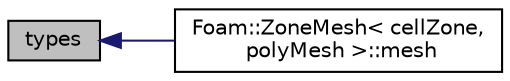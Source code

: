 digraph "types"
{
  bgcolor="transparent";
  edge [fontname="Helvetica",fontsize="10",labelfontname="Helvetica",labelfontsize="10"];
  node [fontname="Helvetica",fontsize="10",shape=record];
  rankdir="LR";
  Node1 [label="types",height=0.2,width=0.4,color="black", fillcolor="grey75", style="filled", fontcolor="black"];
  Node1 -> Node2 [dir="back",color="midnightblue",fontsize="10",style="solid",fontname="Helvetica"];
  Node2 [label="Foam::ZoneMesh\< cellZone,\l polyMesh \>::mesh",height=0.2,width=0.4,color="black",URL="$a03016.html#ae460ec8e376e9a02e0188e99cf1cdcd7",tooltip="Return the mesh reference. "];
}
